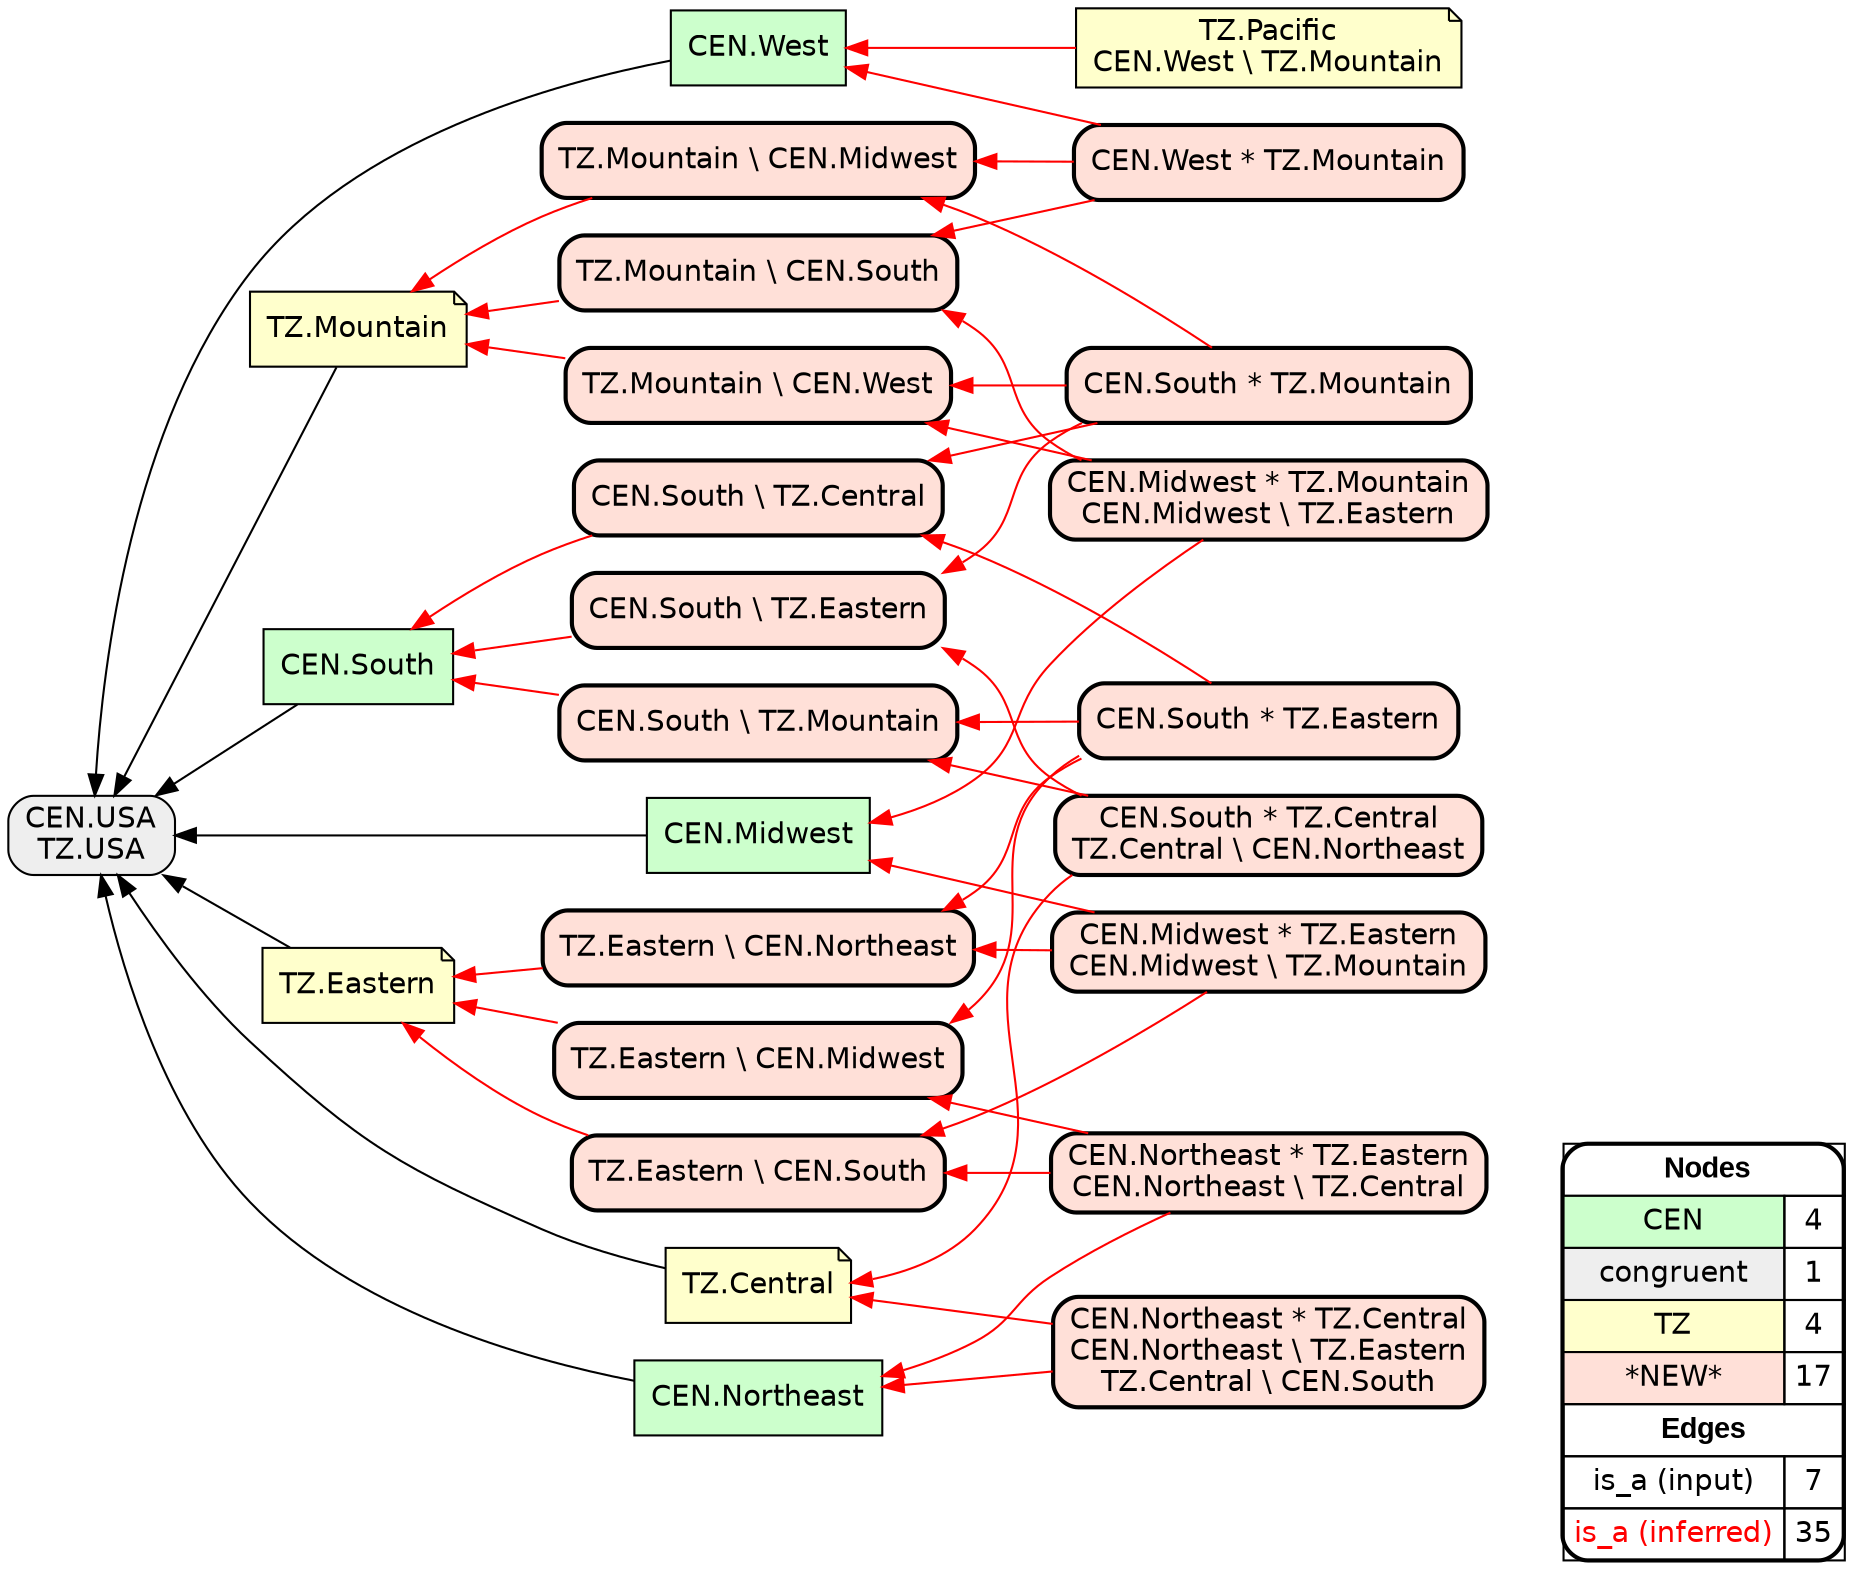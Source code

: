 digraph{
rankdir=RL
node[shape=box style=filled fillcolor="#CCFFCC" fontname="helvetica"] 
"CEN.Midwest"
"CEN.West"
"CEN.Northeast"
"CEN.South"
node[shape=box style="filled,rounded" fillcolor="#EEEEEE" fontname="helvetica"] 
"CEN.USA\nTZ.USA"
node[shape=note style=filled fillcolor="#FFFFCC" fontname="helvetica"] 
"TZ.Eastern"
"TZ.Mountain"
"TZ.Pacific\nCEN.West \\ TZ.Mountain"
"TZ.Central"
node[shape=box style="filled,rounded,bold" fillcolor="#FFE0D8" fontname="helvetica"] 
"CEN.Northeast * TZ.Eastern\nCEN.Northeast \\ TZ.Central"
"CEN.South \\ TZ.Eastern"
"CEN.South * TZ.Mountain"
"TZ.Eastern \\ CEN.Midwest"
"CEN.Northeast * TZ.Central\nCEN.Northeast \\ TZ.Eastern\nTZ.Central \\ CEN.South"
"TZ.Mountain \\ CEN.West"
"CEN.Midwest * TZ.Mountain\nCEN.Midwest \\ TZ.Eastern"
"TZ.Mountain \\ CEN.Midwest"
"CEN.South \\ TZ.Mountain"
"CEN.South * TZ.Eastern"
"CEN.West * TZ.Mountain"
"TZ.Eastern \\ CEN.Northeast"
"CEN.South * TZ.Central\nTZ.Central \\ CEN.Northeast"
"CEN.Midwest * TZ.Eastern\nCEN.Midwest \\ TZ.Mountain"
"TZ.Mountain \\ CEN.South"
"CEN.South \\ TZ.Central"
"TZ.Eastern \\ CEN.South"
edge[arrowhead=normal style=dotted color="#000000" constraint=true penwidth=1]
edge[arrowhead=normal style=solid color="#000000" constraint=true penwidth=1]
"CEN.South" -> "CEN.USA\nTZ.USA"
"TZ.Mountain" -> "CEN.USA\nTZ.USA"
"CEN.Midwest" -> "CEN.USA\nTZ.USA"
"CEN.West" -> "CEN.USA\nTZ.USA"
"TZ.Central" -> "CEN.USA\nTZ.USA"
"CEN.Northeast" -> "CEN.USA\nTZ.USA"
"TZ.Eastern" -> "CEN.USA\nTZ.USA"
edge[arrowhead=normal style=solid color="#FF0000" constraint=true penwidth=1]
"CEN.Northeast * TZ.Central\nCEN.Northeast \\ TZ.Eastern\nTZ.Central \\ CEN.South" -> "TZ.Central"
"CEN.West * TZ.Mountain" -> "TZ.Mountain \\ CEN.South"
"TZ.Mountain \\ CEN.South" -> "TZ.Mountain"
"CEN.Northeast * TZ.Eastern\nCEN.Northeast \\ TZ.Central" -> "TZ.Eastern \\ CEN.South"
"CEN.West * TZ.Mountain" -> "CEN.West"
"CEN.South \\ TZ.Central" -> "CEN.South"
"CEN.South * TZ.Eastern" -> "CEN.South \\ TZ.Mountain"
"CEN.Northeast * TZ.Eastern\nCEN.Northeast \\ TZ.Central" -> "TZ.Eastern \\ CEN.Midwest"
"CEN.West * TZ.Mountain" -> "TZ.Mountain \\ CEN.Midwest"
"CEN.Northeast * TZ.Eastern\nCEN.Northeast \\ TZ.Central" -> "CEN.Northeast"
"CEN.Midwest * TZ.Mountain\nCEN.Midwest \\ TZ.Eastern" -> "TZ.Mountain \\ CEN.West"
"TZ.Pacific\nCEN.West \\ TZ.Mountain" -> "CEN.West"
"CEN.South * TZ.Central\nTZ.Central \\ CEN.Northeast" -> "CEN.South \\ TZ.Mountain"
"TZ.Eastern \\ CEN.Midwest" -> "TZ.Eastern"
"CEN.South * TZ.Eastern" -> "TZ.Eastern \\ CEN.Northeast"
"CEN.South * TZ.Central\nTZ.Central \\ CEN.Northeast" -> "TZ.Central"
"CEN.South * TZ.Eastern" -> "TZ.Eastern \\ CEN.Midwest"
"TZ.Mountain \\ CEN.West" -> "TZ.Mountain"
"CEN.Midwest * TZ.Mountain\nCEN.Midwest \\ TZ.Eastern" -> "TZ.Mountain \\ CEN.South"
"TZ.Eastern \\ CEN.Northeast" -> "TZ.Eastern"
"CEN.South * TZ.Central\nTZ.Central \\ CEN.Northeast" -> "CEN.South \\ TZ.Eastern"
"CEN.Midwest * TZ.Eastern\nCEN.Midwest \\ TZ.Mountain" -> "CEN.Midwest"
"CEN.Midwest * TZ.Eastern\nCEN.Midwest \\ TZ.Mountain" -> "TZ.Eastern \\ CEN.Northeast"
"CEN.South \\ TZ.Mountain" -> "CEN.South"
"CEN.Northeast * TZ.Central\nCEN.Northeast \\ TZ.Eastern\nTZ.Central \\ CEN.South" -> "CEN.Northeast"
"CEN.Midwest * TZ.Mountain\nCEN.Midwest \\ TZ.Eastern" -> "CEN.Midwest"
"CEN.South * TZ.Mountain" -> "TZ.Mountain \\ CEN.Midwest"
"CEN.South * TZ.Mountain" -> "TZ.Mountain \\ CEN.West"
"TZ.Eastern \\ CEN.South" -> "TZ.Eastern"
"CEN.Midwest * TZ.Eastern\nCEN.Midwest \\ TZ.Mountain" -> "TZ.Eastern \\ CEN.South"
"CEN.South * TZ.Mountain" -> "CEN.South \\ TZ.Central"
"CEN.South \\ TZ.Eastern" -> "CEN.South"
"TZ.Mountain \\ CEN.Midwest" -> "TZ.Mountain"
"CEN.South * TZ.Eastern" -> "CEN.South \\ TZ.Central"
"CEN.South * TZ.Mountain" -> "CEN.South \\ TZ.Eastern"
node[shape=box] 
{rank=source Legend [fillcolor= white margin=0 label=< 
 <TABLE BORDER="0" CELLBORDER="1" CELLSPACING="0" CELLPADDING="4"> 
<TR> <TD COLSPAN="2"><font face="Arial Black"> Nodes</font></TD> </TR> 
<TR> 
 <TD bgcolor="#CCFFCC" fontname="helvetica">CEN</TD> 
 <TD>4</TD> 
 </TR> 
<TR> 
 <TD bgcolor="#EEEEEE" fontname="helvetica">congruent</TD> 
 <TD>1</TD> 
 </TR> 
<TR> 
 <TD bgcolor="#FFFFCC" fontname="helvetica">TZ</TD> 
 <TD>4</TD> 
 </TR> 
<TR> 
 <TD bgcolor="#FFE0D8" fontname="helvetica">*NEW*</TD> 
 <TD>17</TD> 
 </TR> 
<TR> <TD COLSPAN="2"><font face = "Arial Black"> Edges </font></TD> </TR> 
<TR> 
 <TD><font color ="#000000">is_a (input)</font></TD><TD>7</TD>
</TR>
<TR> 
 <TD><font color ="#FF0000">is_a (inferred)</font></TD><TD>35</TD>
</TR>
</TABLE> 
 >] } 
}
